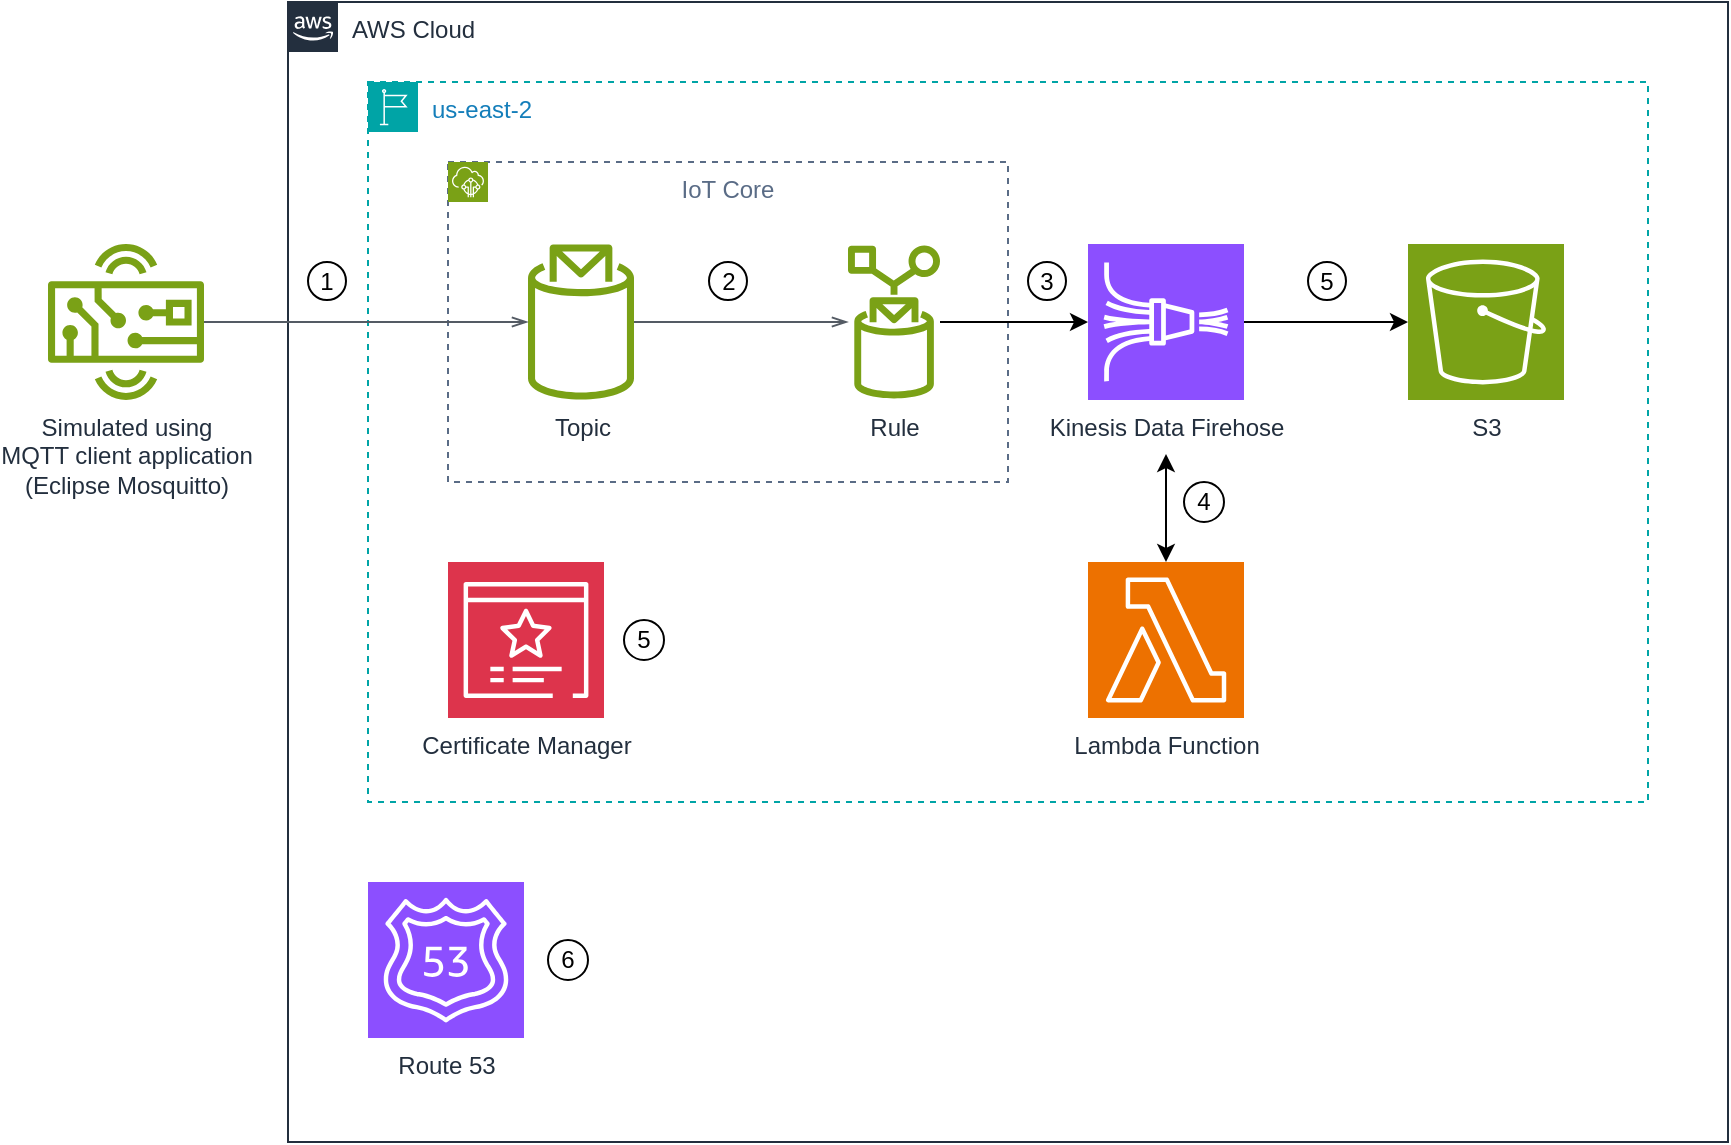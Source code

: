 <mxfile version="24.3.1" type="device">
  <diagram name="Page-1" id="X2urbaJjveiixVecSfGX">
    <mxGraphModel dx="1118" dy="751" grid="0" gridSize="10" guides="1" tooltips="1" connect="1" arrows="1" fold="1" page="0" pageScale="1" pageWidth="850" pageHeight="1100" math="0" shadow="0">
      <root>
        <mxCell id="0" />
        <mxCell id="1" parent="0" />
        <mxCell id="hpOOcTG64gZ_BMfFnNzc-1" value="AWS Cloud" style="points=[[0,0],[0.25,0],[0.5,0],[0.75,0],[1,0],[1,0.25],[1,0.5],[1,0.75],[1,1],[0.75,1],[0.5,1],[0.25,1],[0,1],[0,0.75],[0,0.5],[0,0.25]];outlineConnect=0;gradientColor=none;html=1;whiteSpace=wrap;fontSize=12;fontStyle=0;container=1;pointerEvents=0;collapsible=0;recursiveResize=0;shape=mxgraph.aws4.group;grIcon=mxgraph.aws4.group_aws_cloud_alt;strokeColor=#232F3E;fillColor=none;verticalAlign=top;align=left;spacingLeft=30;fontColor=#232F3E;dashed=0;" parent="1" vertex="1">
          <mxGeometry x="160" y="80" width="720" height="570" as="geometry" />
        </mxCell>
        <mxCell id="hpOOcTG64gZ_BMfFnNzc-2" value="us-east-2" style="points=[[0,0],[0.25,0],[0.5,0],[0.75,0],[1,0],[1,0.25],[1,0.5],[1,0.75],[1,1],[0.75,1],[0.5,1],[0.25,1],[0,1],[0,0.75],[0,0.5],[0,0.25]];outlineConnect=0;gradientColor=none;html=1;whiteSpace=wrap;fontSize=12;fontStyle=0;container=1;pointerEvents=0;collapsible=0;recursiveResize=0;shape=mxgraph.aws4.group;grIcon=mxgraph.aws4.group_region;strokeColor=#00A4A6;fillColor=none;verticalAlign=top;align=left;spacingLeft=30;fontColor=#147EBA;dashed=1;" parent="hpOOcTG64gZ_BMfFnNzc-1" vertex="1">
          <mxGeometry x="40" y="40" width="640" height="360" as="geometry" />
        </mxCell>
        <mxCell id="hpOOcTG64gZ_BMfFnNzc-4" value="IoT Core" style="fillColor=none;strokeColor=#5A6C86;dashed=1;verticalAlign=top;fontStyle=0;fontColor=#5A6C86;whiteSpace=wrap;html=1;" parent="hpOOcTG64gZ_BMfFnNzc-2" vertex="1">
          <mxGeometry x="40" y="40" width="280" height="160" as="geometry" />
        </mxCell>
        <mxCell id="hpOOcTG64gZ_BMfFnNzc-5" value="Topic" style="sketch=0;outlineConnect=0;fontColor=#232F3E;gradientColor=none;fillColor=#7AA116;strokeColor=none;dashed=0;verticalLabelPosition=bottom;verticalAlign=top;align=center;html=1;fontSize=12;fontStyle=0;aspect=fixed;pointerEvents=1;shape=mxgraph.aws4.topic_2;" parent="hpOOcTG64gZ_BMfFnNzc-2" vertex="1">
          <mxGeometry x="80" y="81" width="53" height="78" as="geometry" />
        </mxCell>
        <mxCell id="hpOOcTG64gZ_BMfFnNzc-6" value="Rule" style="sketch=0;outlineConnect=0;fontColor=#232F3E;gradientColor=none;fillColor=#7AA116;strokeColor=none;dashed=0;verticalLabelPosition=bottom;verticalAlign=top;align=center;html=1;fontSize=12;fontStyle=0;aspect=fixed;pointerEvents=1;shape=mxgraph.aws4.rule;" parent="hpOOcTG64gZ_BMfFnNzc-2" vertex="1">
          <mxGeometry x="240" y="81" width="46" height="78" as="geometry" />
        </mxCell>
        <mxCell id="hpOOcTG64gZ_BMfFnNzc-7" value="" style="edgeStyle=orthogonalEdgeStyle;html=1;endArrow=openThin;elbow=vertical;startArrow=none;endFill=0;strokeColor=#545B64;rounded=0;" parent="hpOOcTG64gZ_BMfFnNzc-2" source="hpOOcTG64gZ_BMfFnNzc-5" target="hpOOcTG64gZ_BMfFnNzc-6" edge="1">
          <mxGeometry width="100" relative="1" as="geometry">
            <mxPoint x="210" y="330" as="sourcePoint" />
            <mxPoint x="310" y="330" as="targetPoint" />
          </mxGeometry>
        </mxCell>
        <mxCell id="hpOOcTG64gZ_BMfFnNzc-3" value="" style="sketch=0;points=[[0,0,0],[0.25,0,0],[0.5,0,0],[0.75,0,0],[1,0,0],[0,1,0],[0.25,1,0],[0.5,1,0],[0.75,1,0],[1,1,0],[0,0.25,0],[0,0.5,0],[0,0.75,0],[1,0.25,0],[1,0.5,0],[1,0.75,0]];outlineConnect=0;fontColor=#232F3E;fillColor=#7AA116;strokeColor=#ffffff;dashed=0;verticalLabelPosition=bottom;verticalAlign=top;align=center;html=1;fontSize=12;fontStyle=0;aspect=fixed;shape=mxgraph.aws4.resourceIcon;resIcon=mxgraph.aws4.iot_core;" parent="hpOOcTG64gZ_BMfFnNzc-2" vertex="1">
          <mxGeometry x="40" y="40" width="20" height="20" as="geometry" />
        </mxCell>
        <mxCell id="hpOOcTG64gZ_BMfFnNzc-18" value="2" style="ellipse;whiteSpace=wrap;html=1;aspect=fixed;" parent="hpOOcTG64gZ_BMfFnNzc-2" vertex="1">
          <mxGeometry x="170.5" y="90" width="19" height="19" as="geometry" />
        </mxCell>
        <mxCell id="hpOOcTG64gZ_BMfFnNzc-19" value="3" style="ellipse;whiteSpace=wrap;html=1;aspect=fixed;" parent="hpOOcTG64gZ_BMfFnNzc-2" vertex="1">
          <mxGeometry x="330" y="90" width="19" height="19" as="geometry" />
        </mxCell>
        <mxCell id="hpOOcTG64gZ_BMfFnNzc-13" value="S3" style="sketch=0;points=[[0,0,0],[0.25,0,0],[0.5,0,0],[0.75,0,0],[1,0,0],[0,1,0],[0.25,1,0],[0.5,1,0],[0.75,1,0],[1,1,0],[0,0.25,0],[0,0.5,0],[0,0.75,0],[1,0.25,0],[1,0.5,0],[1,0.75,0]];outlineConnect=0;fontColor=#232F3E;fillColor=#7AA116;strokeColor=#ffffff;dashed=0;verticalLabelPosition=bottom;verticalAlign=top;align=center;html=1;fontSize=12;fontStyle=0;aspect=fixed;shape=mxgraph.aws4.resourceIcon;resIcon=mxgraph.aws4.s3;" parent="hpOOcTG64gZ_BMfFnNzc-2" vertex="1">
          <mxGeometry x="520" y="81" width="78" height="78" as="geometry" />
        </mxCell>
        <mxCell id="hpOOcTG64gZ_BMfFnNzc-10" value="Kinesis Data Firehose" style="sketch=0;points=[[0,0,0],[0.25,0,0],[0.5,0,0],[0.75,0,0],[1,0,0],[0,1,0],[0.25,1,0],[0.5,1,0],[0.75,1,0],[1,1,0],[0,0.25,0],[0,0.5,0],[0,0.75,0],[1,0.25,0],[1,0.5,0],[1,0.75,0]];outlineConnect=0;fontColor=#232F3E;fillColor=#8C4FFF;strokeColor=#ffffff;dashed=0;verticalLabelPosition=bottom;verticalAlign=top;align=center;html=1;fontSize=12;fontStyle=0;aspect=fixed;shape=mxgraph.aws4.resourceIcon;resIcon=mxgraph.aws4.kinesis_data_firehose;" parent="hpOOcTG64gZ_BMfFnNzc-2" vertex="1">
          <mxGeometry x="360" y="81" width="78" height="78" as="geometry" />
        </mxCell>
        <mxCell id="hpOOcTG64gZ_BMfFnNzc-12" value="Lambda Function" style="sketch=0;points=[[0,0,0],[0.25,0,0],[0.5,0,0],[0.75,0,0],[1,0,0],[0,1,0],[0.25,1,0],[0.5,1,0],[0.75,1,0],[1,1,0],[0,0.25,0],[0,0.5,0],[0,0.75,0],[1,0.25,0],[1,0.5,0],[1,0.75,0]];outlineConnect=0;fontColor=#232F3E;fillColor=#ED7100;strokeColor=#ffffff;dashed=0;verticalLabelPosition=bottom;verticalAlign=top;align=center;html=1;fontSize=12;fontStyle=0;aspect=fixed;shape=mxgraph.aws4.resourceIcon;resIcon=mxgraph.aws4.lambda;" parent="hpOOcTG64gZ_BMfFnNzc-2" vertex="1">
          <mxGeometry x="360" y="240" width="78" height="78" as="geometry" />
        </mxCell>
        <mxCell id="hpOOcTG64gZ_BMfFnNzc-20" value="4" style="ellipse;whiteSpace=wrap;html=1;aspect=fixed;" parent="hpOOcTG64gZ_BMfFnNzc-2" vertex="1">
          <mxGeometry x="408" y="200" width="20" height="20" as="geometry" />
        </mxCell>
        <mxCell id="hpOOcTG64gZ_BMfFnNzc-21" value="5" style="ellipse;whiteSpace=wrap;html=1;aspect=fixed;" parent="hpOOcTG64gZ_BMfFnNzc-2" vertex="1">
          <mxGeometry x="470" y="90" width="19" height="19" as="geometry" />
        </mxCell>
        <mxCell id="hpOOcTG64gZ_BMfFnNzc-11" value="" style="edgeStyle=orthogonalEdgeStyle;rounded=0;orthogonalLoop=1;jettySize=auto;html=1;" parent="hpOOcTG64gZ_BMfFnNzc-2" source="hpOOcTG64gZ_BMfFnNzc-6" target="hpOOcTG64gZ_BMfFnNzc-10" edge="1">
          <mxGeometry relative="1" as="geometry" />
        </mxCell>
        <mxCell id="hpOOcTG64gZ_BMfFnNzc-15" value="" style="endArrow=classic;html=1;rounded=0;exitX=1;exitY=0.5;exitDx=0;exitDy=0;exitPerimeter=0;" parent="hpOOcTG64gZ_BMfFnNzc-2" source="hpOOcTG64gZ_BMfFnNzc-10" target="hpOOcTG64gZ_BMfFnNzc-13" edge="1">
          <mxGeometry width="50" height="50" relative="1" as="geometry">
            <mxPoint x="200" y="360" as="sourcePoint" />
            <mxPoint x="250" y="310" as="targetPoint" />
          </mxGeometry>
        </mxCell>
        <mxCell id="hpOOcTG64gZ_BMfFnNzc-14" value="" style="endArrow=classic;startArrow=classic;html=1;rounded=0;" parent="hpOOcTG64gZ_BMfFnNzc-2" source="hpOOcTG64gZ_BMfFnNzc-12" edge="1">
          <mxGeometry width="50" height="50" relative="1" as="geometry">
            <mxPoint x="200" y="360" as="sourcePoint" />
            <mxPoint x="399" y="186" as="targetPoint" />
          </mxGeometry>
        </mxCell>
        <mxCell id="GJ7r6ig7V7oXe7ZnuiHB-2" value="Certificate Manager" style="sketch=0;points=[[0,0,0],[0.25,0,0],[0.5,0,0],[0.75,0,0],[1,0,0],[0,1,0],[0.25,1,0],[0.5,1,0],[0.75,1,0],[1,1,0],[0,0.25,0],[0,0.5,0],[0,0.75,0],[1,0.25,0],[1,0.5,0],[1,0.75,0]];outlineConnect=0;fontColor=#232F3E;fillColor=#DD344C;strokeColor=#ffffff;dashed=0;verticalLabelPosition=bottom;verticalAlign=top;align=center;html=1;fontSize=12;fontStyle=0;aspect=fixed;shape=mxgraph.aws4.resourceIcon;resIcon=mxgraph.aws4.certificate_manager_3;" parent="hpOOcTG64gZ_BMfFnNzc-2" vertex="1">
          <mxGeometry x="40" y="240" width="78" height="78" as="geometry" />
        </mxCell>
        <mxCell id="IyLtYT2DL9FsM4f-1B0j-1" value="5" style="ellipse;whiteSpace=wrap;html=1;aspect=fixed;" vertex="1" parent="hpOOcTG64gZ_BMfFnNzc-2">
          <mxGeometry x="128" y="269" width="20" height="20" as="geometry" />
        </mxCell>
        <mxCell id="hpOOcTG64gZ_BMfFnNzc-17" value="1" style="ellipse;whiteSpace=wrap;html=1;aspect=fixed;" parent="hpOOcTG64gZ_BMfFnNzc-1" vertex="1">
          <mxGeometry x="10" y="130" width="19" height="19" as="geometry" />
        </mxCell>
        <mxCell id="GJ7r6ig7V7oXe7ZnuiHB-1" value="Route 53" style="sketch=0;points=[[0,0,0],[0.25,0,0],[0.5,0,0],[0.75,0,0],[1,0,0],[0,1,0],[0.25,1,0],[0.5,1,0],[0.75,1,0],[1,1,0],[0,0.25,0],[0,0.5,0],[0,0.75,0],[1,0.25,0],[1,0.5,0],[1,0.75,0]];outlineConnect=0;fontColor=#232F3E;fillColor=#8C4FFF;strokeColor=#ffffff;dashed=0;verticalLabelPosition=bottom;verticalAlign=top;align=center;html=1;fontSize=12;fontStyle=0;aspect=fixed;shape=mxgraph.aws4.resourceIcon;resIcon=mxgraph.aws4.route_53;" parent="hpOOcTG64gZ_BMfFnNzc-1" vertex="1">
          <mxGeometry x="40" y="440" width="78" height="78" as="geometry" />
        </mxCell>
        <mxCell id="IyLtYT2DL9FsM4f-1B0j-2" value="6" style="ellipse;whiteSpace=wrap;html=1;aspect=fixed;" vertex="1" parent="hpOOcTG64gZ_BMfFnNzc-1">
          <mxGeometry x="130" y="469" width="20" height="20" as="geometry" />
        </mxCell>
        <mxCell id="hpOOcTG64gZ_BMfFnNzc-8" value="Simulated using&lt;br&gt;MQTT client application&lt;br&gt;(Eclipse Mosquitto)" style="sketch=0;outlineConnect=0;fontColor=#232F3E;gradientColor=none;fillColor=#7AA116;strokeColor=none;dashed=0;verticalLabelPosition=bottom;verticalAlign=top;align=center;html=1;fontSize=12;fontStyle=0;aspect=fixed;pointerEvents=1;shape=mxgraph.aws4.hardware_board;" parent="1" vertex="1">
          <mxGeometry x="40" y="201" width="78" height="78" as="geometry" />
        </mxCell>
        <mxCell id="hpOOcTG64gZ_BMfFnNzc-9" value="" style="edgeStyle=orthogonalEdgeStyle;html=1;endArrow=openThin;elbow=vertical;startArrow=none;endFill=0;strokeColor=#545B64;rounded=0;" parent="1" source="hpOOcTG64gZ_BMfFnNzc-8" target="hpOOcTG64gZ_BMfFnNzc-5" edge="1">
          <mxGeometry width="100" relative="1" as="geometry">
            <mxPoint x="370" y="450" as="sourcePoint" />
            <mxPoint x="470" y="450" as="targetPoint" />
          </mxGeometry>
        </mxCell>
      </root>
    </mxGraphModel>
  </diagram>
</mxfile>
